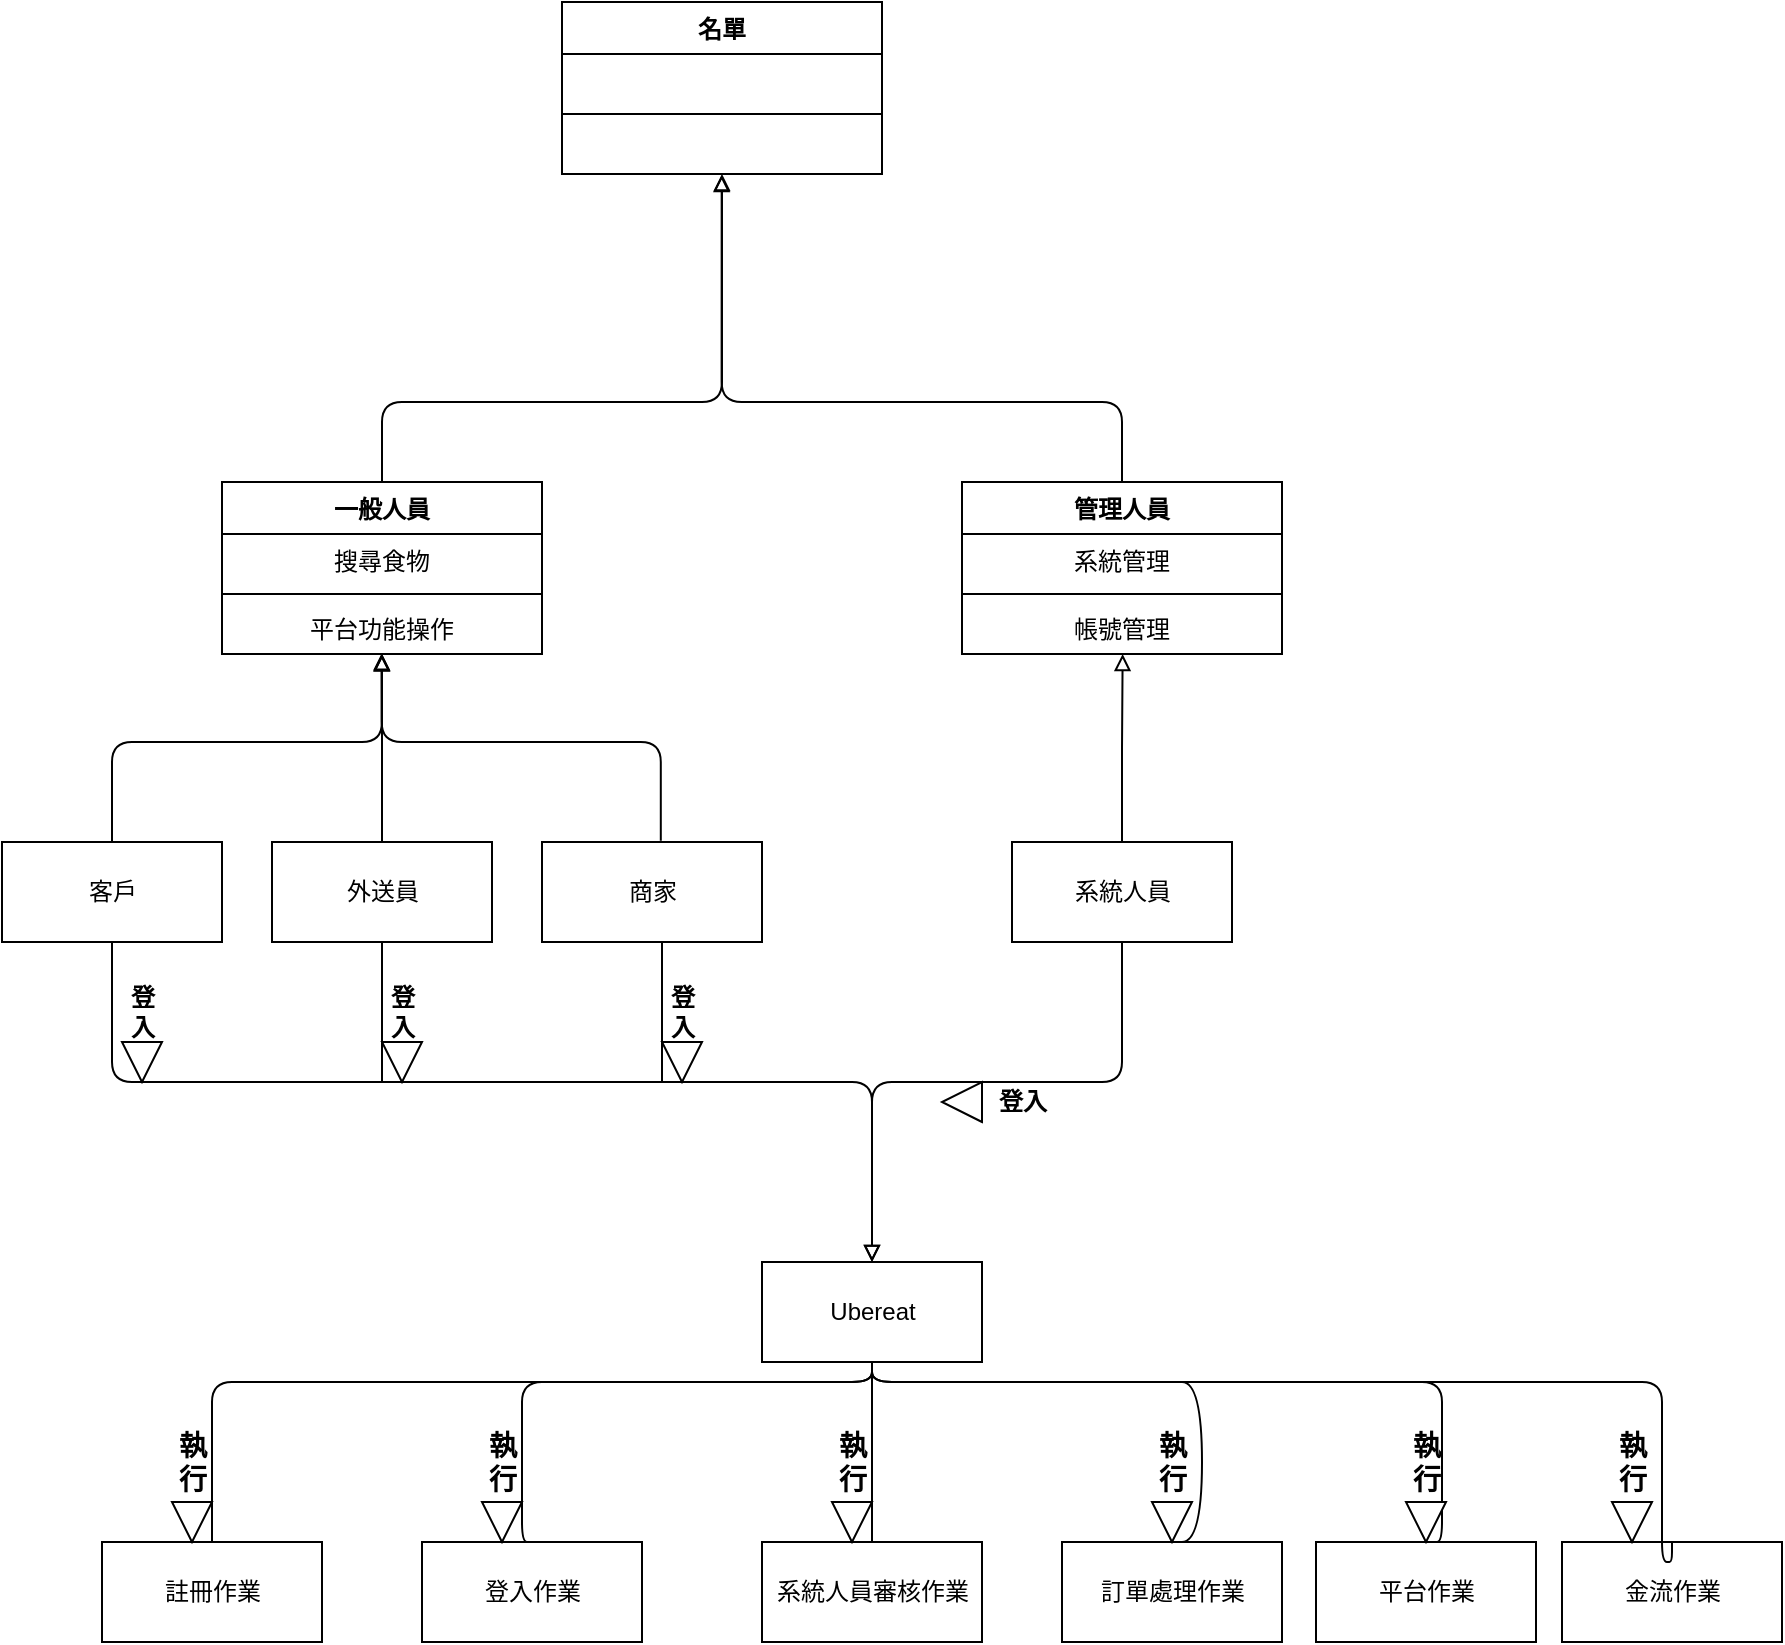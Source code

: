 <mxfile version="19.0.3" type="device"><diagram id="mpECHGozUNbWQwNRAUEu" name="Page-1"><mxGraphModel dx="2560" dy="1744" grid="1" gridSize="10" guides="1" tooltips="1" connect="1" arrows="1" fold="1" page="1" pageScale="1" pageWidth="827" pageHeight="1169" math="0" shadow="0"><root><mxCell id="0"/><mxCell id="1" parent="0"/><mxCell id="d-YQXBawA1xpAamW-pQr-8" value="名單" style="swimlane;fontStyle=1;align=center;verticalAlign=top;childLayout=stackLayout;horizontal=1;startSize=26;horizontalStack=0;resizeParent=1;resizeParentMax=0;resizeLast=0;collapsible=1;marginBottom=0;" parent="1" vertex="1"><mxGeometry x="-860" y="-1130" width="160" height="86" as="geometry"/></mxCell><mxCell id="d-YQXBawA1xpAamW-pQr-9" value=" " style="text;strokeColor=none;fillColor=none;align=left;verticalAlign=top;spacingLeft=4;spacingRight=4;overflow=hidden;rotatable=0;points=[[0,0.5],[1,0.5]];portConstraint=eastwest;" parent="d-YQXBawA1xpAamW-pQr-8" vertex="1"><mxGeometry y="26" width="160" height="26" as="geometry"/></mxCell><mxCell id="d-YQXBawA1xpAamW-pQr-10" value="" style="line;strokeWidth=1;fillColor=none;align=left;verticalAlign=middle;spacingTop=-1;spacingLeft=3;spacingRight=3;rotatable=0;labelPosition=right;points=[];portConstraint=eastwest;" parent="d-YQXBawA1xpAamW-pQr-8" vertex="1"><mxGeometry y="52" width="160" height="8" as="geometry"/></mxCell><mxCell id="d-YQXBawA1xpAamW-pQr-11" value=" " style="text;strokeColor=none;fillColor=none;align=left;verticalAlign=top;spacingLeft=4;spacingRight=4;overflow=hidden;rotatable=0;points=[[0,0.5],[1,0.5]];portConstraint=eastwest;" parent="d-YQXBawA1xpAamW-pQr-8" vertex="1"><mxGeometry y="60" width="160" height="26" as="geometry"/></mxCell><mxCell id="d-YQXBawA1xpAamW-pQr-16" value="管理人員" style="swimlane;fontStyle=1;align=center;verticalAlign=top;childLayout=stackLayout;horizontal=1;startSize=26;horizontalStack=0;resizeParent=1;resizeParentMax=0;resizeLast=0;collapsible=1;marginBottom=0;" parent="1" vertex="1"><mxGeometry x="-660" y="-890" width="160" height="86" as="geometry"><mxRectangle x="-330" y="-880" width="80" height="26" as="alternateBounds"/></mxGeometry></mxCell><mxCell id="d-YQXBawA1xpAamW-pQr-17" value="系統管理" style="text;strokeColor=none;fillColor=none;align=center;verticalAlign=top;spacingLeft=4;spacingRight=4;overflow=hidden;rotatable=0;points=[[0,0.5],[1,0.5]];portConstraint=eastwest;" parent="d-YQXBawA1xpAamW-pQr-16" vertex="1"><mxGeometry y="26" width="160" height="26" as="geometry"/></mxCell><mxCell id="d-YQXBawA1xpAamW-pQr-18" value="" style="line;strokeWidth=1;fillColor=none;align=left;verticalAlign=middle;spacingTop=-1;spacingLeft=3;spacingRight=3;rotatable=0;labelPosition=right;points=[];portConstraint=eastwest;" parent="d-YQXBawA1xpAamW-pQr-16" vertex="1"><mxGeometry y="52" width="160" height="8" as="geometry"/></mxCell><mxCell id="d-YQXBawA1xpAamW-pQr-19" value="帳號管理" style="text;strokeColor=none;fillColor=none;align=center;verticalAlign=top;spacingLeft=4;spacingRight=4;overflow=hidden;rotatable=0;points=[[0,0.5],[1,0.5]];portConstraint=eastwest;" parent="d-YQXBawA1xpAamW-pQr-16" vertex="1"><mxGeometry y="60" width="160" height="26" as="geometry"/></mxCell><mxCell id="d-YQXBawA1xpAamW-pQr-20" value="一般人員" style="swimlane;fontStyle=1;align=center;verticalAlign=top;childLayout=stackLayout;horizontal=1;startSize=26;horizontalStack=0;resizeParent=1;resizeParentMax=0;resizeLast=0;collapsible=1;marginBottom=0;" parent="1" vertex="1"><mxGeometry x="-1030" y="-890" width="160" height="86" as="geometry"/></mxCell><mxCell id="d-YQXBawA1xpAamW-pQr-21" value="搜尋食物" style="text;strokeColor=none;fillColor=none;align=center;verticalAlign=top;spacingLeft=4;spacingRight=4;overflow=hidden;rotatable=0;points=[[0,0.5],[1,0.5]];portConstraint=eastwest;" parent="d-YQXBawA1xpAamW-pQr-20" vertex="1"><mxGeometry y="26" width="160" height="26" as="geometry"/></mxCell><mxCell id="d-YQXBawA1xpAamW-pQr-22" value="" style="line;strokeWidth=1;fillColor=none;align=left;verticalAlign=middle;spacingTop=-1;spacingLeft=3;spacingRight=3;rotatable=0;labelPosition=right;points=[];portConstraint=eastwest;" parent="d-YQXBawA1xpAamW-pQr-20" vertex="1"><mxGeometry y="52" width="160" height="8" as="geometry"/></mxCell><mxCell id="d-YQXBawA1xpAamW-pQr-23" value="平台功能操作" style="text;strokeColor=none;fillColor=none;align=center;verticalAlign=top;spacingLeft=4;spacingRight=4;overflow=hidden;rotatable=0;points=[[0,0.5],[1,0.5]];portConstraint=eastwest;" parent="d-YQXBawA1xpAamW-pQr-20" vertex="1"><mxGeometry y="60" width="160" height="26" as="geometry"/></mxCell><mxCell id="d-YQXBawA1xpAamW-pQr-33" value="外送員" style="html=1;" parent="1" vertex="1"><mxGeometry x="-1005" y="-710" width="110" height="50" as="geometry"/></mxCell><mxCell id="d-YQXBawA1xpAamW-pQr-35" value="商家" style="html=1;" parent="1" vertex="1"><mxGeometry x="-870" y="-710" width="110" height="50" as="geometry"/></mxCell><mxCell id="d-YQXBawA1xpAamW-pQr-38" value="客戶" style="html=1;" parent="1" vertex="1"><mxGeometry x="-1140" y="-710" width="110" height="50" as="geometry"/></mxCell><mxCell id="z9Gpre1obG_NvSNxjpdA-18" style="edgeStyle=orthogonalEdgeStyle;rounded=0;orthogonalLoop=1;jettySize=auto;html=1;entryX=0.502;entryY=1;entryDx=0;entryDy=0;entryPerimeter=0;endArrow=block;endFill=0;" parent="1" source="d-YQXBawA1xpAamW-pQr-39" target="d-YQXBawA1xpAamW-pQr-19" edge="1"><mxGeometry relative="1" as="geometry"/></mxCell><mxCell id="d-YQXBawA1xpAamW-pQr-39" value="系統人員" style="html=1;" parent="1" vertex="1"><mxGeometry x="-635" y="-710" width="110" height="50" as="geometry"/></mxCell><mxCell id="d-YQXBawA1xpAamW-pQr-40" value="Ubereat" style="html=1;" parent="1" vertex="1"><mxGeometry x="-760" y="-500" width="110" height="50" as="geometry"/></mxCell><mxCell id="d-YQXBawA1xpAamW-pQr-55" style="edgeStyle=orthogonalEdgeStyle;rounded=1;orthogonalLoop=1;jettySize=auto;html=1;exitX=0.5;exitY=0;exitDx=0;exitDy=0;endArrow=block;endFill=0;entryX=0.5;entryY=1;entryDx=0;entryDy=0;" parent="1" source="d-YQXBawA1xpAamW-pQr-20" target="d-YQXBawA1xpAamW-pQr-8" edge="1"><mxGeometry relative="1" as="geometry"><Array as="points"><mxPoint x="-780" y="-930"/><mxPoint x="-410" y="-930"/></Array><mxPoint x="-530" y="-921" as="sourcePoint"/><mxPoint x="-410" y="-960" as="targetPoint"/></mxGeometry></mxCell><mxCell id="d-YQXBawA1xpAamW-pQr-56" style="edgeStyle=orthogonalEdgeStyle;rounded=1;orthogonalLoop=1;jettySize=auto;html=1;exitX=0.5;exitY=0;exitDx=0;exitDy=0;endArrow=block;endFill=0;entryX=0.499;entryY=1.019;entryDx=0;entryDy=0;entryPerimeter=0;" parent="1" source="d-YQXBawA1xpAamW-pQr-16" target="d-YQXBawA1xpAamW-pQr-11" edge="1"><mxGeometry relative="1" as="geometry"><Array as="points"><mxPoint x="-580" y="-930"/><mxPoint x="-780" y="-930"/></Array><mxPoint x="-430" y="-880" as="sourcePoint"/><mxPoint x="-410" y="-940" as="targetPoint"/></mxGeometry></mxCell><mxCell id="z9Gpre1obG_NvSNxjpdA-1" style="edgeStyle=orthogonalEdgeStyle;rounded=1;orthogonalLoop=1;jettySize=auto;html=1;endArrow=block;endFill=0;entryX=0.5;entryY=1;entryDx=0;entryDy=0;exitX=0.5;exitY=0;exitDx=0;exitDy=0;" parent="1" source="d-YQXBawA1xpAamW-pQr-38" target="d-YQXBawA1xpAamW-pQr-20" edge="1"><mxGeometry relative="1" as="geometry"><Array as="points"><mxPoint x="-1085" y="-760"/><mxPoint x="-950" y="-760"/></Array><mxPoint x="-1080" y="-720" as="sourcePoint"/><mxPoint x="-720" y="-804" as="targetPoint"/></mxGeometry></mxCell><mxCell id="z9Gpre1obG_NvSNxjpdA-2" style="edgeStyle=orthogonalEdgeStyle;rounded=1;orthogonalLoop=1;jettySize=auto;html=1;exitX=0.54;exitY=-0.012;exitDx=0;exitDy=0;endArrow=block;endFill=0;exitPerimeter=0;entryX=0.499;entryY=0.987;entryDx=0;entryDy=0;entryPerimeter=0;" parent="1" source="d-YQXBawA1xpAamW-pQr-35" target="d-YQXBawA1xpAamW-pQr-23" edge="1"><mxGeometry relative="1" as="geometry"><Array as="points"><mxPoint x="-811" y="-760"/><mxPoint x="-950" y="-760"/></Array><mxPoint x="-780" y="-690.0" as="sourcePoint"/><mxPoint x="-920" y="-770" as="targetPoint"/></mxGeometry></mxCell><mxCell id="z9Gpre1obG_NvSNxjpdA-4" style="edgeStyle=orthogonalEdgeStyle;rounded=1;orthogonalLoop=1;jettySize=auto;html=1;exitX=0.5;exitY=0;exitDx=0;exitDy=0;endArrow=block;endFill=0;entryX=0.499;entryY=1.009;entryDx=0;entryDy=0;entryPerimeter=0;" parent="1" source="d-YQXBawA1xpAamW-pQr-33" target="d-YQXBawA1xpAamW-pQr-23" edge="1"><mxGeometry relative="1" as="geometry"><Array as="points"><mxPoint x="-950" y="-770"/></Array><mxPoint x="-940" y="-730.0" as="sourcePoint"/><mxPoint x="-950" y="-760" as="targetPoint"/></mxGeometry></mxCell><mxCell id="z9Gpre1obG_NvSNxjpdA-19" style="edgeStyle=orthogonalEdgeStyle;rounded=1;orthogonalLoop=1;jettySize=auto;html=1;exitX=0.5;exitY=1;exitDx=0;exitDy=0;endArrow=block;endFill=0;entryX=0.5;entryY=0;entryDx=0;entryDy=0;" parent="1" source="d-YQXBawA1xpAamW-pQr-38" target="d-YQXBawA1xpAamW-pQr-40" edge="1"><mxGeometry relative="1" as="geometry"><Array as="points"><mxPoint x="-1085" y="-590"/><mxPoint x="-705" y="-590"/></Array><mxPoint x="-950.43" y="-537.26" as="sourcePoint"/><mxPoint x="-1089.99" y="-630.998" as="targetPoint"/></mxGeometry></mxCell><mxCell id="z9Gpre1obG_NvSNxjpdA-21" value="" style="endArrow=none;html=1;rounded=0;entryX=0.5;entryY=1;entryDx=0;entryDy=0;" parent="1" target="d-YQXBawA1xpAamW-pQr-33" edge="1"><mxGeometry width="50" height="50" relative="1" as="geometry"><mxPoint x="-950" y="-590" as="sourcePoint"/><mxPoint x="-870" y="-630" as="targetPoint"/></mxGeometry></mxCell><mxCell id="z9Gpre1obG_NvSNxjpdA-22" value="" style="endArrow=none;html=1;rounded=0;entryX=0.5;entryY=1;entryDx=0;entryDy=0;" parent="1" edge="1"><mxGeometry width="50" height="50" relative="1" as="geometry"><mxPoint x="-810" y="-590" as="sourcePoint"/><mxPoint x="-810" y="-660" as="targetPoint"/></mxGeometry></mxCell><mxCell id="z9Gpre1obG_NvSNxjpdA-23" style="edgeStyle=orthogonalEdgeStyle;rounded=1;orthogonalLoop=1;jettySize=auto;html=1;exitX=0.5;exitY=1;exitDx=0;exitDy=0;endArrow=block;endFill=0;entryX=0.5;entryY=0;entryDx=0;entryDy=0;" parent="1" source="d-YQXBawA1xpAamW-pQr-39" target="d-YQXBawA1xpAamW-pQr-40" edge="1"><mxGeometry relative="1" as="geometry"><Array as="points"><mxPoint x="-580" y="-590"/><mxPoint x="-705" y="-590"/></Array><mxPoint x="-610" y="-640" as="sourcePoint"/><mxPoint x="-230" y="-480" as="targetPoint"/></mxGeometry></mxCell><mxCell id="z9Gpre1obG_NvSNxjpdA-24" value="註冊作業" style="html=1;" parent="1" vertex="1"><mxGeometry x="-1090" y="-360" width="110" height="50" as="geometry"/></mxCell><mxCell id="z9Gpre1obG_NvSNxjpdA-25" value="登入作業" style="html=1;" parent="1" vertex="1"><mxGeometry x="-930" y="-360" width="110" height="50" as="geometry"/></mxCell><mxCell id="z9Gpre1obG_NvSNxjpdA-26" value="系統人員審核作業" style="html=1;" parent="1" vertex="1"><mxGeometry x="-760" y="-360" width="110" height="50" as="geometry"/></mxCell><mxCell id="z9Gpre1obG_NvSNxjpdA-27" value="平台作業" style="html=1;" parent="1" vertex="1"><mxGeometry x="-483" y="-360" width="110" height="50" as="geometry"/></mxCell><mxCell id="z9Gpre1obG_NvSNxjpdA-28" value="金流作業" style="html=1;" parent="1" vertex="1"><mxGeometry x="-360" y="-360" width="110" height="50" as="geometry"/></mxCell><mxCell id="z9Gpre1obG_NvSNxjpdA-29" style="edgeStyle=orthogonalEdgeStyle;rounded=1;orthogonalLoop=1;jettySize=auto;html=1;exitX=0.5;exitY=1;exitDx=0;exitDy=0;endArrow=none;endFill=0;entryX=0.5;entryY=0;entryDx=0;entryDy=0;" parent="1" source="d-YQXBawA1xpAamW-pQr-40" target="z9Gpre1obG_NvSNxjpdA-24" edge="1"><mxGeometry relative="1" as="geometry"><Array as="points"><mxPoint x="-705" y="-440"/><mxPoint x="-1035" y="-440"/></Array><mxPoint x="-915" y="-520" as="sourcePoint"/><mxPoint x="-1040" y="-360" as="targetPoint"/></mxGeometry></mxCell><mxCell id="z9Gpre1obG_NvSNxjpdA-30" style="edgeStyle=orthogonalEdgeStyle;rounded=1;orthogonalLoop=1;jettySize=auto;html=1;exitX=0.5;exitY=1;exitDx=0;exitDy=0;endArrow=none;endFill=0;entryX=0.5;entryY=0;entryDx=0;entryDy=0;" parent="1" source="d-YQXBawA1xpAamW-pQr-40" target="z9Gpre1obG_NvSNxjpdA-25" edge="1"><mxGeometry relative="1" as="geometry"><Array as="points"><mxPoint x="-705" y="-440"/><mxPoint x="-880" y="-440"/><mxPoint x="-880" y="-360"/></Array><mxPoint x="-695" y="-440" as="sourcePoint"/><mxPoint x="-1025" y="-350" as="targetPoint"/></mxGeometry></mxCell><mxCell id="z9Gpre1obG_NvSNxjpdA-31" style="edgeStyle=orthogonalEdgeStyle;rounded=1;orthogonalLoop=1;jettySize=auto;html=1;exitX=0.5;exitY=1;exitDx=0;exitDy=0;endArrow=none;endFill=0;entryX=0.5;entryY=0;entryDx=0;entryDy=0;" parent="1" source="d-YQXBawA1xpAamW-pQr-40" target="z9Gpre1obG_NvSNxjpdA-26" edge="1"><mxGeometry relative="1" as="geometry"><Array as="points"><mxPoint x="-705" y="-410"/><mxPoint x="-705" y="-410"/></Array><mxPoint x="-700" y="-410" as="sourcePoint"/><mxPoint x="-870" y="-320" as="targetPoint"/></mxGeometry></mxCell><mxCell id="z9Gpre1obG_NvSNxjpdA-32" style="edgeStyle=orthogonalEdgeStyle;rounded=1;orthogonalLoop=1;jettySize=auto;html=1;exitX=0.5;exitY=1;exitDx=0;exitDy=0;endArrow=none;endFill=0;entryX=0.5;entryY=0;entryDx=0;entryDy=0;" parent="1" source="d-YQXBawA1xpAamW-pQr-40" target="z9Gpre1obG_NvSNxjpdA-27" edge="1"><mxGeometry relative="1" as="geometry"><Array as="points"><mxPoint x="-705" y="-440"/><mxPoint x="-420" y="-440"/><mxPoint x="-420" y="-360"/><mxPoint x="-425" y="-360"/></Array><mxPoint x="-695" y="-440" as="sourcePoint"/><mxPoint x="-695" y="-350" as="targetPoint"/></mxGeometry></mxCell><mxCell id="z9Gpre1obG_NvSNxjpdA-33" style="edgeStyle=orthogonalEdgeStyle;rounded=1;orthogonalLoop=1;jettySize=auto;html=1;endArrow=none;endFill=0;entryX=0.5;entryY=0;entryDx=0;entryDy=0;exitX=0.5;exitY=1;exitDx=0;exitDy=0;" parent="1" source="d-YQXBawA1xpAamW-pQr-40" target="z9Gpre1obG_NvSNxjpdA-28" edge="1"><mxGeometry relative="1" as="geometry"><Array as="points"><mxPoint x="-705" y="-440"/><mxPoint x="-310" y="-440"/><mxPoint x="-310" y="-350"/></Array><mxPoint x="-700" y="-450" as="sourcePoint"/><mxPoint x="-685" y="-340" as="targetPoint"/></mxGeometry></mxCell><mxCell id="z9Gpre1obG_NvSNxjpdA-34" value="" style="triangle;whiteSpace=wrap;html=1;rotation=90;" parent="1" vertex="1"><mxGeometry x="-1055" y="-380" width="20" height="20" as="geometry"/></mxCell><mxCell id="z9Gpre1obG_NvSNxjpdA-36" value="" style="triangle;whiteSpace=wrap;html=1;rotation=90;" parent="1" vertex="1"><mxGeometry x="-900" y="-380" width="20" height="20" as="geometry"/></mxCell><mxCell id="z9Gpre1obG_NvSNxjpdA-37" value="" style="triangle;whiteSpace=wrap;html=1;rotation=90;" parent="1" vertex="1"><mxGeometry x="-725" y="-380" width="20" height="20" as="geometry"/></mxCell><mxCell id="z9Gpre1obG_NvSNxjpdA-38" value="" style="triangle;whiteSpace=wrap;html=1;rotation=90;" parent="1" vertex="1"><mxGeometry x="-438" y="-380" width="20" height="20" as="geometry"/></mxCell><mxCell id="z9Gpre1obG_NvSNxjpdA-39" value="" style="triangle;whiteSpace=wrap;html=1;rotation=90;" parent="1" vertex="1"><mxGeometry x="-335" y="-380" width="20" height="20" as="geometry"/></mxCell><mxCell id="z9Gpre1obG_NvSNxjpdA-40" value="" style="triangle;whiteSpace=wrap;html=1;rotation=90;" parent="1" vertex="1"><mxGeometry x="-1080" y="-610" width="20" height="20" as="geometry"/></mxCell><mxCell id="z9Gpre1obG_NvSNxjpdA-41" value="" style="triangle;whiteSpace=wrap;html=1;rotation=90;" parent="1" vertex="1"><mxGeometry x="-950" y="-610" width="20" height="20" as="geometry"/></mxCell><mxCell id="z9Gpre1obG_NvSNxjpdA-42" value="" style="triangle;whiteSpace=wrap;html=1;rotation=90;" parent="1" vertex="1"><mxGeometry x="-810" y="-610" width="20" height="20" as="geometry"/></mxCell><mxCell id="z9Gpre1obG_NvSNxjpdA-43" value="" style="triangle;whiteSpace=wrap;html=1;rotation=-180;" parent="1" vertex="1"><mxGeometry x="-670" y="-590" width="20" height="20" as="geometry"/></mxCell><mxCell id="z9Gpre1obG_NvSNxjpdA-44" value="&lt;b&gt;登&lt;br&gt;入&lt;/b&gt;" style="text;html=1;align=center;verticalAlign=middle;resizable=0;points=[];autosize=1;strokeColor=none;fillColor=none;" parent="1" vertex="1"><mxGeometry x="-1085" y="-640" width="30" height="30" as="geometry"/></mxCell><mxCell id="z9Gpre1obG_NvSNxjpdA-45" value="&lt;b&gt;登&lt;br&gt;入&lt;/b&gt;" style="text;html=1;align=center;verticalAlign=middle;resizable=0;points=[];autosize=1;strokeColor=none;fillColor=none;" parent="1" vertex="1"><mxGeometry x="-955" y="-640" width="30" height="30" as="geometry"/></mxCell><mxCell id="z9Gpre1obG_NvSNxjpdA-46" value="&lt;b&gt;登&lt;br&gt;入&lt;/b&gt;" style="text;html=1;align=center;verticalAlign=middle;resizable=0;points=[];autosize=1;strokeColor=none;fillColor=none;" parent="1" vertex="1"><mxGeometry x="-815" y="-640" width="30" height="30" as="geometry"/></mxCell><mxCell id="z9Gpre1obG_NvSNxjpdA-47" value="&lt;b&gt;登入&lt;/b&gt;" style="text;html=1;align=center;verticalAlign=middle;resizable=0;points=[];autosize=1;strokeColor=none;fillColor=none;" parent="1" vertex="1"><mxGeometry x="-650" y="-590" width="40" height="20" as="geometry"/></mxCell><mxCell id="z9Gpre1obG_NvSNxjpdA-48" value="&lt;b style=&quot;line-height: 1.2;&quot;&gt;&lt;font style=&quot;font-size: 14px;&quot;&gt;執&lt;br&gt;行&lt;/font&gt;&lt;/b&gt;" style="text;html=1;align=center;verticalAlign=middle;resizable=0;points=[];autosize=1;strokeColor=none;fillColor=none;" parent="1" vertex="1"><mxGeometry x="-1060" y="-420" width="30" height="40" as="geometry"/></mxCell><mxCell id="z9Gpre1obG_NvSNxjpdA-53" value="&lt;b style=&quot;line-height: 1.2;&quot;&gt;&lt;font style=&quot;font-size: 14px;&quot;&gt;執&lt;br&gt;行&lt;/font&gt;&lt;/b&gt;" style="text;html=1;align=center;verticalAlign=middle;resizable=0;points=[];autosize=1;strokeColor=none;fillColor=none;" parent="1" vertex="1"><mxGeometry x="-905" y="-420" width="30" height="40" as="geometry"/></mxCell><mxCell id="z9Gpre1obG_NvSNxjpdA-54" value="&lt;b style=&quot;line-height: 1.2;&quot;&gt;&lt;font style=&quot;font-size: 14px;&quot;&gt;執&lt;br&gt;行&lt;/font&gt;&lt;/b&gt;" style="text;html=1;align=center;verticalAlign=middle;resizable=0;points=[];autosize=1;strokeColor=none;fillColor=none;" parent="1" vertex="1"><mxGeometry x="-730" y="-420" width="30" height="40" as="geometry"/></mxCell><mxCell id="z9Gpre1obG_NvSNxjpdA-56" value="&lt;b style=&quot;line-height: 1.2;&quot;&gt;&lt;font style=&quot;font-size: 14px;&quot;&gt;執&lt;br&gt;行&lt;/font&gt;&lt;/b&gt;" style="text;html=1;align=center;verticalAlign=middle;resizable=0;points=[];autosize=1;strokeColor=none;fillColor=none;" parent="1" vertex="1"><mxGeometry x="-443" y="-420" width="30" height="40" as="geometry"/></mxCell><mxCell id="z9Gpre1obG_NvSNxjpdA-57" value="&lt;b style=&quot;line-height: 1.2;&quot;&gt;&lt;font style=&quot;font-size: 14px;&quot;&gt;執&lt;br&gt;行&lt;/font&gt;&lt;/b&gt;" style="text;html=1;align=center;verticalAlign=middle;resizable=0;points=[];autosize=1;strokeColor=none;fillColor=none;" parent="1" vertex="1"><mxGeometry x="-340" y="-420" width="30" height="40" as="geometry"/></mxCell><mxCell id="P2ksmPsUxEHP27DCuMF7-6" value="訂單處理作業" style="html=1;" vertex="1" parent="1"><mxGeometry x="-610" y="-360" width="110" height="50" as="geometry"/></mxCell><mxCell id="P2ksmPsUxEHP27DCuMF7-9" value="&lt;b style=&quot;line-height: 1.2;&quot;&gt;&lt;font style=&quot;font-size: 14px;&quot;&gt;執&lt;br&gt;行&lt;/font&gt;&lt;/b&gt;" style="text;html=1;align=center;verticalAlign=middle;resizable=0;points=[];autosize=1;strokeColor=none;fillColor=none;" vertex="1" parent="1"><mxGeometry x="-570" y="-420" width="30" height="40" as="geometry"/></mxCell><mxCell id="P2ksmPsUxEHP27DCuMF7-10" value="" style="triangle;whiteSpace=wrap;html=1;rotation=90;" vertex="1" parent="1"><mxGeometry x="-565" y="-380" width="20" height="20" as="geometry"/></mxCell><mxCell id="P2ksmPsUxEHP27DCuMF7-13" value="" style="shape=requiredInterface;html=1;verticalLabelPosition=bottom;sketch=0;" vertex="1" parent="1"><mxGeometry x="-550" y="-440" width="10" height="80" as="geometry"/></mxCell></root></mxGraphModel></diagram></mxfile>